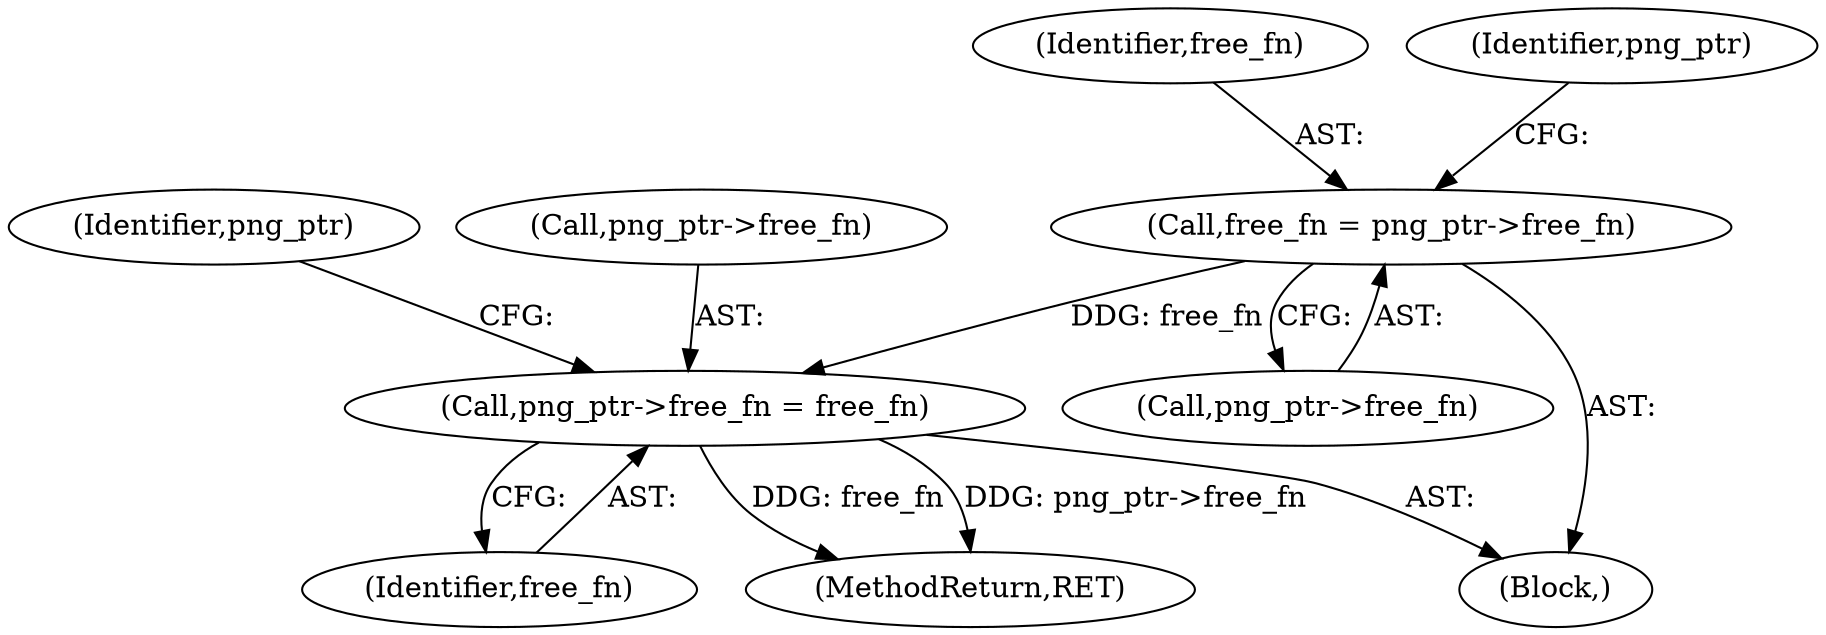 digraph "0_Chrome_7f3d85b096f66870a15b37c2f40b219b2e292693_27@API" {
"1000207" [label="(Call,free_fn = png_ptr->free_fn)"];
"1000232" [label="(Call,png_ptr->free_fn = free_fn)"];
"1000208" [label="(Identifier,free_fn)"];
"1000106" [label="(Block,)"];
"1000232" [label="(Call,png_ptr->free_fn = free_fn)"];
"1000239" [label="(Identifier,png_ptr)"];
"1000213" [label="(Identifier,png_ptr)"];
"1000209" [label="(Call,png_ptr->free_fn)"];
"1000207" [label="(Call,free_fn = png_ptr->free_fn)"];
"1000236" [label="(Identifier,free_fn)"];
"1000233" [label="(Call,png_ptr->free_fn)"];
"1000244" [label="(MethodReturn,RET)"];
"1000207" -> "1000106"  [label="AST: "];
"1000207" -> "1000209"  [label="CFG: "];
"1000208" -> "1000207"  [label="AST: "];
"1000209" -> "1000207"  [label="AST: "];
"1000213" -> "1000207"  [label="CFG: "];
"1000207" -> "1000232"  [label="DDG: free_fn"];
"1000232" -> "1000106"  [label="AST: "];
"1000232" -> "1000236"  [label="CFG: "];
"1000233" -> "1000232"  [label="AST: "];
"1000236" -> "1000232"  [label="AST: "];
"1000239" -> "1000232"  [label="CFG: "];
"1000232" -> "1000244"  [label="DDG: free_fn"];
"1000232" -> "1000244"  [label="DDG: png_ptr->free_fn"];
}

